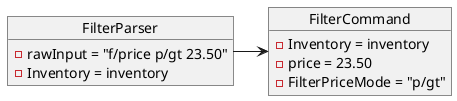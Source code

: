 @startuml
object FilterParser{
    - rawInput = "f/price p/gt 23.50"
    - Inventory = inventory
}
object FilterCommand{
    - Inventory = inventory
    - price = 23.50
    - FilterPriceMode = "p/gt"
}
FilterParser -> FilterCommand
@enduml
